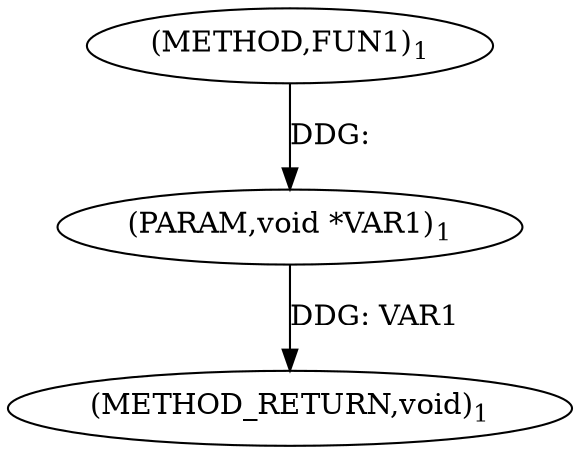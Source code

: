 digraph "FUN1" {  
"8" [label = <(METHOD,FUN1)<SUB>1</SUB>> ]
"11" [label = <(METHOD_RETURN,void)<SUB>1</SUB>> ]
"9" [label = <(PARAM,void *VAR1)<SUB>1</SUB>> ]
  "9" -> "11"  [ label = "DDG: VAR1"] 
  "8" -> "9"  [ label = "DDG: "] 
}
